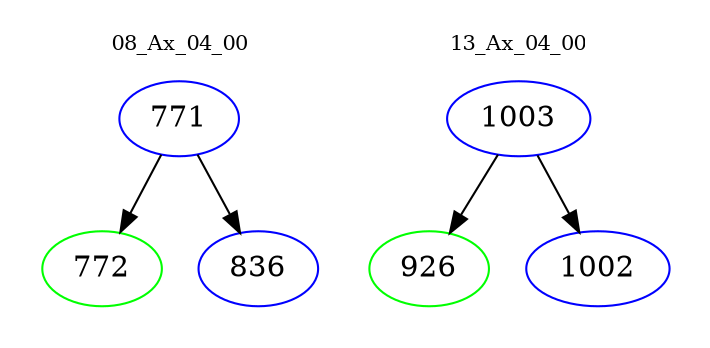 digraph{
subgraph cluster_0 {
color = white
label = "08_Ax_04_00";
fontsize=10;
T0_771 [label="771", color="blue"]
T0_771 -> T0_772 [color="black"]
T0_772 [label="772", color="green"]
T0_771 -> T0_836 [color="black"]
T0_836 [label="836", color="blue"]
}
subgraph cluster_1 {
color = white
label = "13_Ax_04_00";
fontsize=10;
T1_1003 [label="1003", color="blue"]
T1_1003 -> T1_926 [color="black"]
T1_926 [label="926", color="green"]
T1_1003 -> T1_1002 [color="black"]
T1_1002 [label="1002", color="blue"]
}
}
